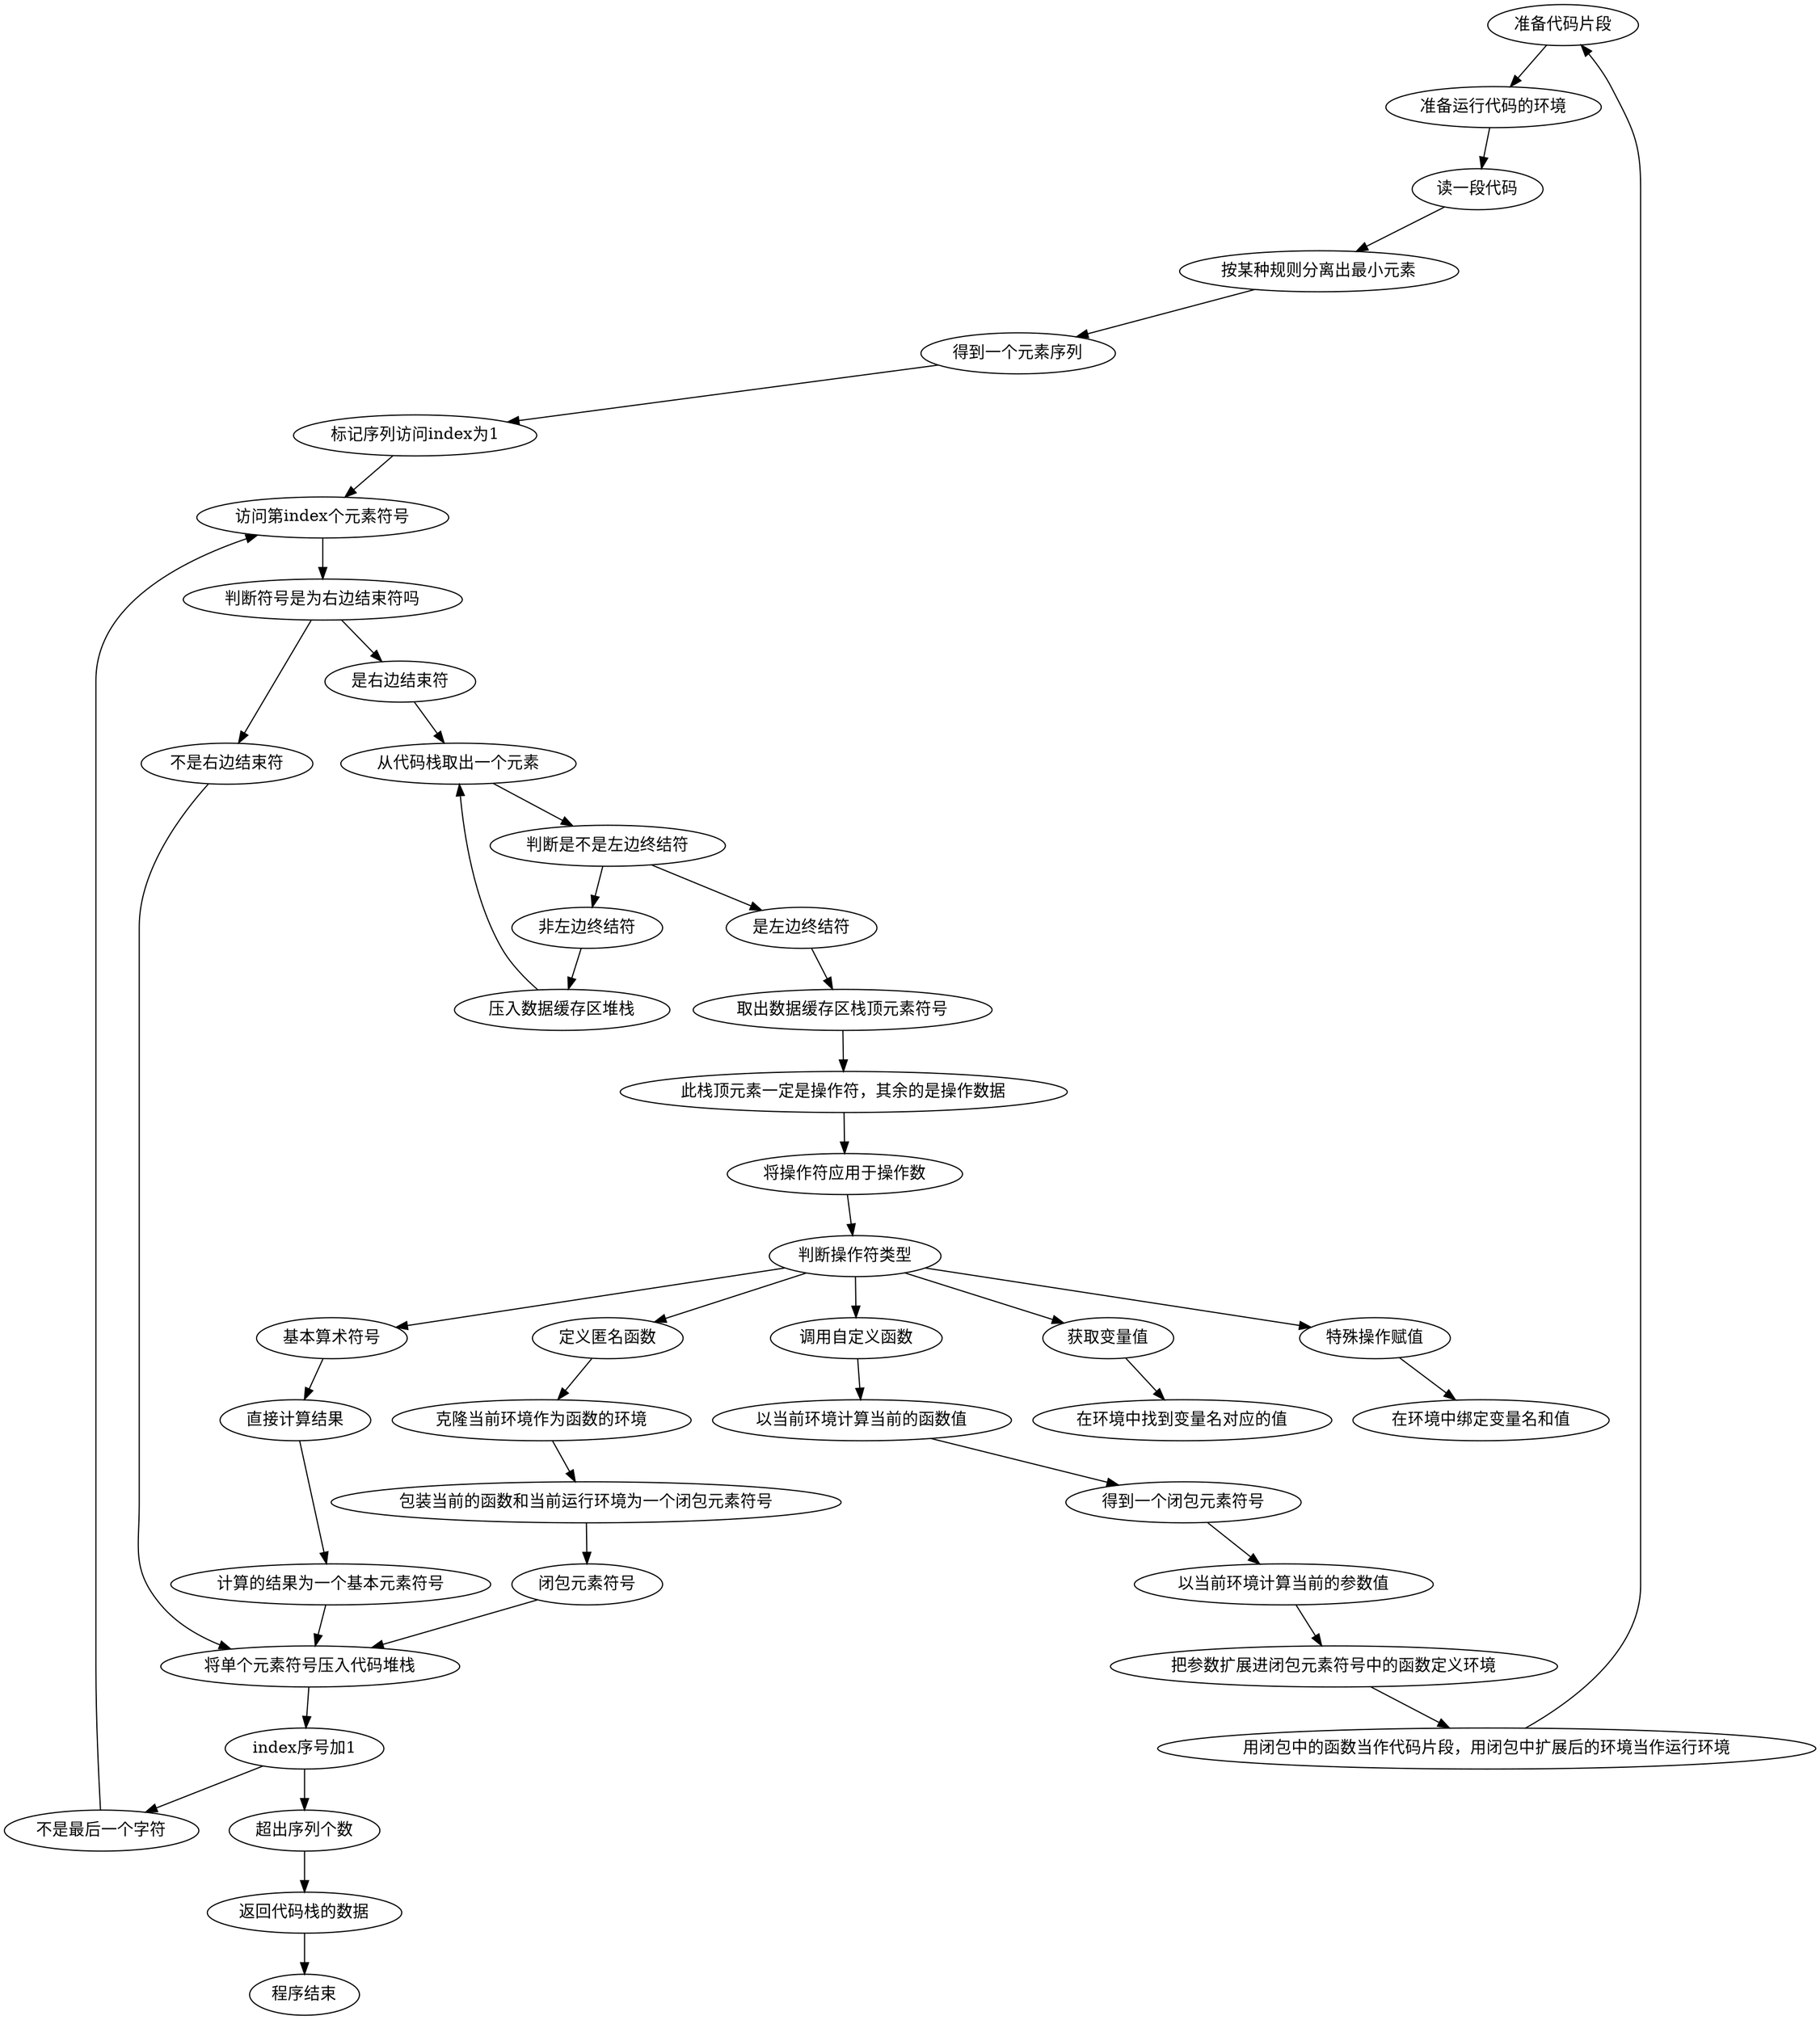 digraph graphname {

    准备代码片段 -> 准备运行代码的环境 ->读一段代码 -> 按某种规则分离出最小元素
    按某种规则分离出最小元素 -> 得到一个元素序列 ->标记序列访问index为1 -> 访问第index个元素符号
    访问第index个元素符号 -> 判断符号是为右边结束符吗
    判断符号是为右边结束符吗 -> 不是右边结束符
    判断符号是为右边结束符吗 -> 是右边结束符
    不是右边结束符 -> 将单个元素符号压入代码堆栈 -> index序号加1
    index序号加1 -> 超出序列个数
    index序号加1 -> 不是最后一个字符
    不是最后一个字符 -> 访问第index个元素符号
    是右边结束符-> 从代码栈取出一个元素
    从代码栈取出一个元素 -> 判断是不是左边终结符
    判断是不是左边终结符 -> 是左边终结符
    判断是不是左边终结符 -> 非左边终结符
    是左边终结符 -> 取出数据缓存区栈顶元素符号 ->此栈顶元素一定是操作符，其余的是操作数据
    此栈顶元素一定是操作符，其余的是操作数据 -> 将操作符应用于操作数
    非左边终结符 -> 压入数据缓存区堆栈
    计算的结果为一个基本元素符号 -> 将单个元素符号压入代码堆栈
    压入数据缓存区堆栈 -> 从代码栈取出一个元素
    超出序列个数 -> 返回代码栈的数据 -> 程序结束
    将操作符应用于操作数 -> 判断操作符类型 
    判断操作符类型 -> 基本算术符号 -> 直接计算结果 -> 计算的结果为一个基本元素符号
    判断操作符类型 -> 获取变量值 -> 在环境中找到变量名对应的值
    判断操作符类型 -> 特殊操作赋值 -> 在环境中绑定变量名和值
    判断操作符类型 -> 定义匿名函数 -> 克隆当前环境作为函数的环境-> 包装当前的函数和当前运行环境为一个闭包元素符号 -> 闭包元素符号-> 将单个元素符号压入代码堆栈
    判断操作符类型 -> 调用自定义函数 ->以当前环境计算当前的函数值->得到一个闭包元素符号 -> 以当前环境计算当前的参数值 
    以当前环境计算当前的参数值 -> 把参数扩展进闭包元素符号中的函数定义环境 ->用闭包中的函数当作代码片段，用闭包中扩展后的环境当作运行环境->准备代码片段
   
}
